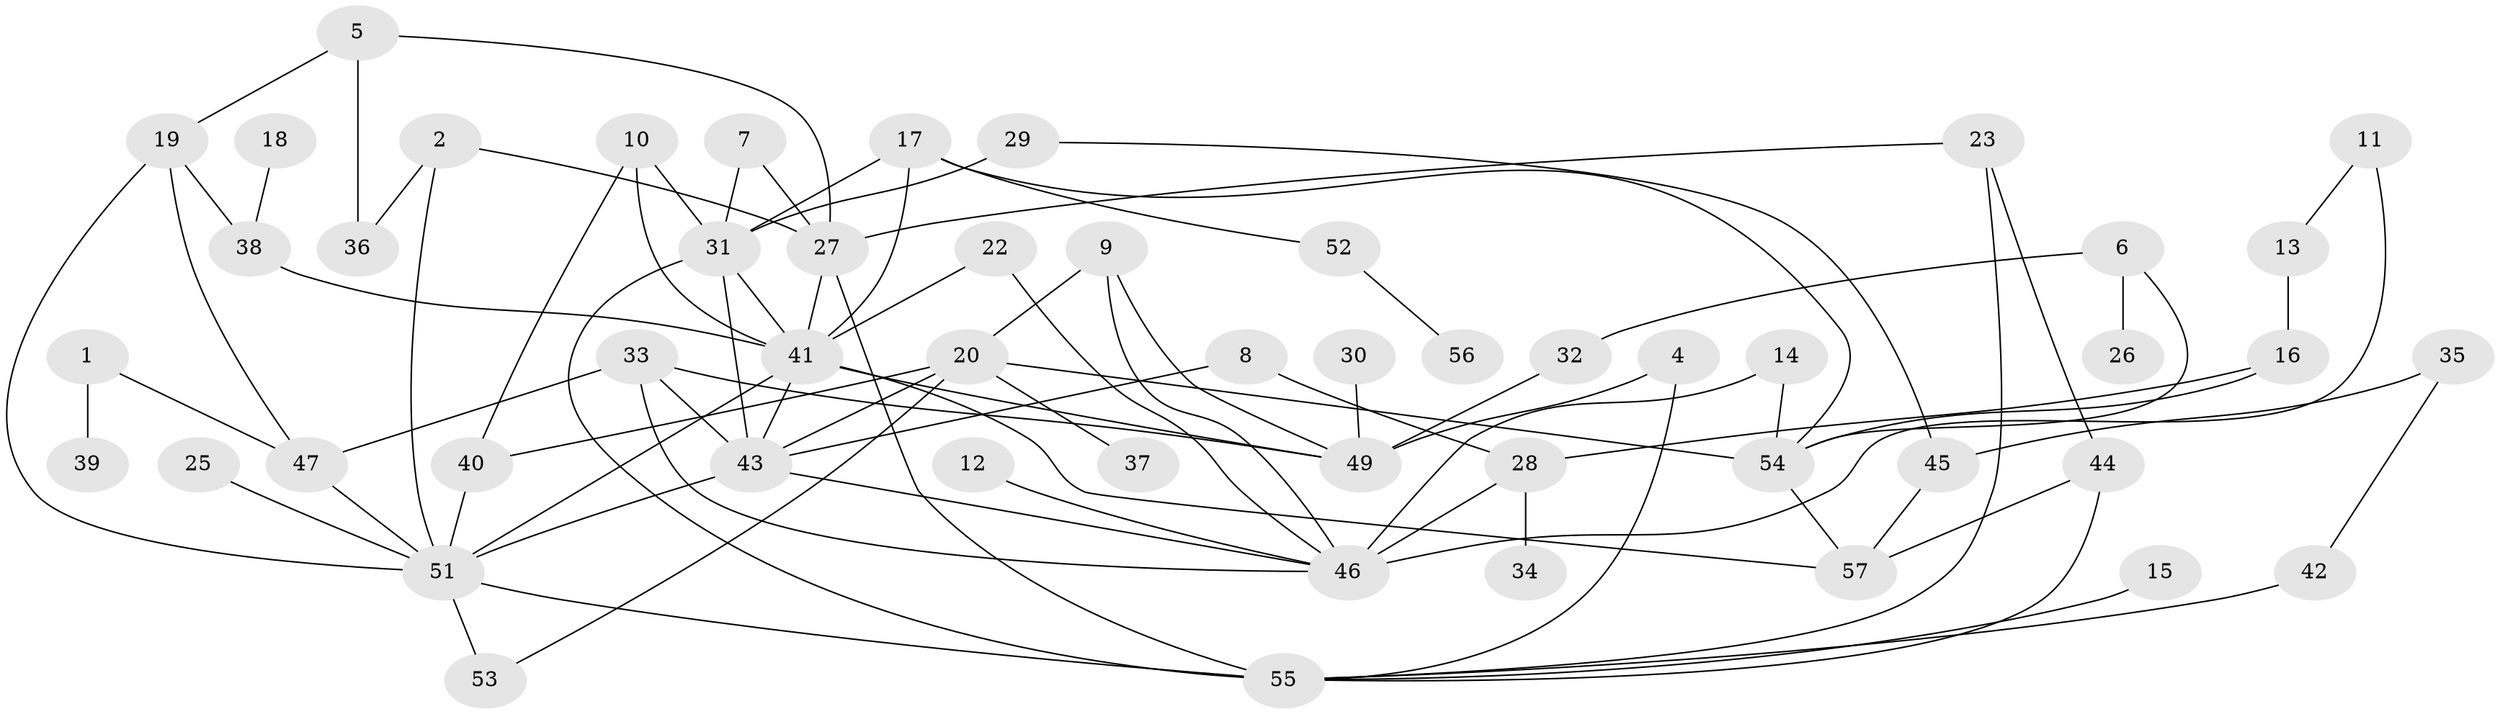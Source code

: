 // original degree distribution, {1: 0.16666666666666666, 2: 0.22807017543859648, 4: 0.19298245614035087, 5: 0.06140350877192982, 3: 0.2719298245614035, 0: 0.043859649122807015, 6: 0.008771929824561403, 7: 0.02631578947368421}
// Generated by graph-tools (version 1.1) at 2025/00/03/09/25 03:00:52]
// undirected, 52 vertices, 85 edges
graph export_dot {
graph [start="1"]
  node [color=gray90,style=filled];
  1;
  2;
  4;
  5;
  6;
  7;
  8;
  9;
  10;
  11;
  12;
  13;
  14;
  15;
  16;
  17;
  18;
  19;
  20;
  22;
  23;
  25;
  26;
  27;
  28;
  29;
  30;
  31;
  32;
  33;
  34;
  35;
  36;
  37;
  38;
  39;
  40;
  41;
  42;
  43;
  44;
  45;
  46;
  47;
  49;
  51;
  52;
  53;
  54;
  55;
  56;
  57;
  1 -- 39 [weight=1.0];
  1 -- 47 [weight=1.0];
  2 -- 27 [weight=1.0];
  2 -- 36 [weight=2.0];
  2 -- 51 [weight=1.0];
  4 -- 49 [weight=1.0];
  4 -- 55 [weight=1.0];
  5 -- 19 [weight=1.0];
  5 -- 27 [weight=1.0];
  5 -- 36 [weight=1.0];
  6 -- 26 [weight=1.0];
  6 -- 32 [weight=1.0];
  6 -- 54 [weight=1.0];
  7 -- 27 [weight=1.0];
  7 -- 31 [weight=1.0];
  8 -- 28 [weight=1.0];
  8 -- 43 [weight=1.0];
  9 -- 20 [weight=1.0];
  9 -- 46 [weight=1.0];
  9 -- 49 [weight=1.0];
  10 -- 31 [weight=1.0];
  10 -- 40 [weight=1.0];
  10 -- 41 [weight=1.0];
  11 -- 13 [weight=1.0];
  11 -- 46 [weight=2.0];
  12 -- 46 [weight=1.0];
  13 -- 16 [weight=1.0];
  14 -- 46 [weight=1.0];
  14 -- 54 [weight=1.0];
  15 -- 55 [weight=1.0];
  16 -- 28 [weight=1.0];
  16 -- 54 [weight=1.0];
  17 -- 31 [weight=1.0];
  17 -- 41 [weight=1.0];
  17 -- 52 [weight=1.0];
  17 -- 54 [weight=1.0];
  18 -- 38 [weight=1.0];
  19 -- 38 [weight=2.0];
  19 -- 47 [weight=1.0];
  19 -- 51 [weight=1.0];
  20 -- 37 [weight=1.0];
  20 -- 40 [weight=1.0];
  20 -- 43 [weight=1.0];
  20 -- 53 [weight=1.0];
  20 -- 54 [weight=1.0];
  22 -- 41 [weight=1.0];
  22 -- 46 [weight=1.0];
  23 -- 27 [weight=1.0];
  23 -- 44 [weight=1.0];
  23 -- 55 [weight=1.0];
  25 -- 51 [weight=1.0];
  27 -- 41 [weight=1.0];
  27 -- 55 [weight=1.0];
  28 -- 34 [weight=1.0];
  28 -- 46 [weight=2.0];
  29 -- 31 [weight=2.0];
  29 -- 45 [weight=1.0];
  30 -- 49 [weight=1.0];
  31 -- 41 [weight=1.0];
  31 -- 43 [weight=1.0];
  31 -- 55 [weight=2.0];
  32 -- 49 [weight=1.0];
  33 -- 43 [weight=1.0];
  33 -- 46 [weight=1.0];
  33 -- 47 [weight=1.0];
  33 -- 49 [weight=1.0];
  35 -- 42 [weight=1.0];
  35 -- 45 [weight=1.0];
  38 -- 41 [weight=1.0];
  40 -- 51 [weight=2.0];
  41 -- 43 [weight=2.0];
  41 -- 49 [weight=1.0];
  41 -- 51 [weight=1.0];
  41 -- 57 [weight=1.0];
  42 -- 55 [weight=1.0];
  43 -- 46 [weight=1.0];
  43 -- 51 [weight=1.0];
  44 -- 55 [weight=1.0];
  44 -- 57 [weight=1.0];
  45 -- 57 [weight=1.0];
  47 -- 51 [weight=1.0];
  51 -- 53 [weight=1.0];
  51 -- 55 [weight=2.0];
  52 -- 56 [weight=1.0];
  54 -- 57 [weight=1.0];
}
